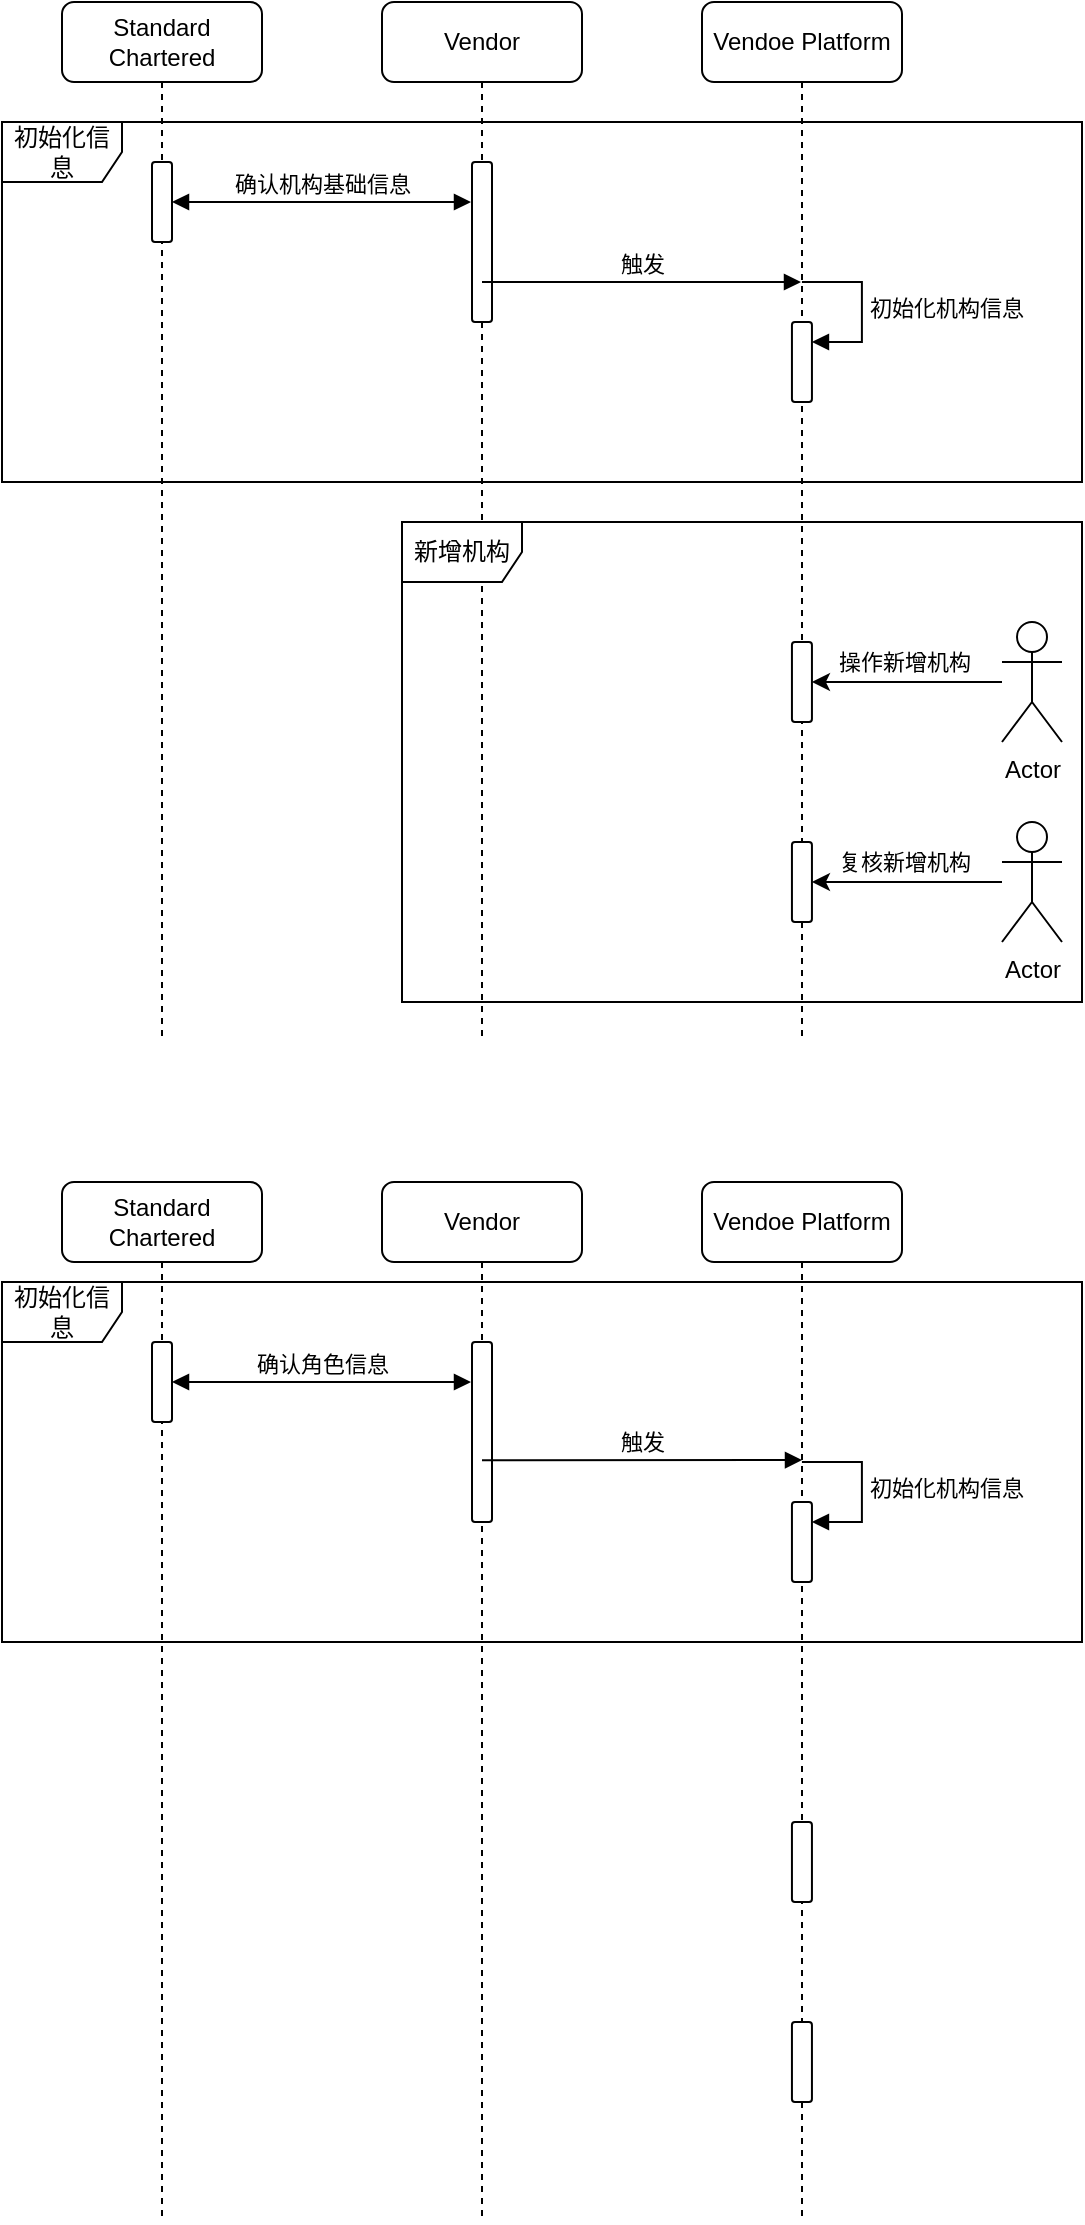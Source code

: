 <mxfile version="21.3.4" type="github">
  <diagram name="Page-1" id="2YBvvXClWsGukQMizWep">
    <mxGraphModel dx="989" dy="554" grid="0" gridSize="10" guides="1" tooltips="1" connect="1" arrows="1" fold="1" page="1" pageScale="1" pageWidth="850" pageHeight="1100" math="0" shadow="0">
      <root>
        <mxCell id="0" />
        <mxCell id="1" parent="0" />
        <mxCell id="HsPvvpVKl6wt8FLx81A3-1" value="Standard Chartered" style="shape=umlLifeline;perimeter=lifelinePerimeter;whiteSpace=wrap;html=1;container=1;dropTarget=0;collapsible=0;recursiveResize=0;outlineConnect=0;portConstraint=eastwest;newEdgeStyle={&quot;edgeStyle&quot;:&quot;elbowEdgeStyle&quot;,&quot;elbow&quot;:&quot;vertical&quot;,&quot;curved&quot;:0,&quot;rounded&quot;:0};rounded=1;" parent="1" vertex="1">
          <mxGeometry x="190" y="40" width="100" height="520" as="geometry" />
        </mxCell>
        <mxCell id="HsPvvpVKl6wt8FLx81A3-3" value="" style="html=1;points=[];perimeter=orthogonalPerimeter;outlineConnect=0;targetShapes=umlLifeline;portConstraint=eastwest;newEdgeStyle={&quot;edgeStyle&quot;:&quot;elbowEdgeStyle&quot;,&quot;elbow&quot;:&quot;vertical&quot;,&quot;curved&quot;:0,&quot;rounded&quot;:0};rounded=1;" parent="HsPvvpVKl6wt8FLx81A3-1" vertex="1">
          <mxGeometry x="45" y="80" width="10" height="40" as="geometry" />
        </mxCell>
        <mxCell id="HsPvvpVKl6wt8FLx81A3-2" value="Vendor" style="shape=umlLifeline;perimeter=lifelinePerimeter;whiteSpace=wrap;html=1;container=1;dropTarget=0;collapsible=0;recursiveResize=0;outlineConnect=0;portConstraint=eastwest;newEdgeStyle={&quot;edgeStyle&quot;:&quot;elbowEdgeStyle&quot;,&quot;elbow&quot;:&quot;vertical&quot;,&quot;curved&quot;:0,&quot;rounded&quot;:0};rounded=1;" parent="1" vertex="1">
          <mxGeometry x="350" y="40" width="100" height="520" as="geometry" />
        </mxCell>
        <mxCell id="HsPvvpVKl6wt8FLx81A3-4" value="" style="html=1;points=[];perimeter=orthogonalPerimeter;outlineConnect=0;targetShapes=umlLifeline;portConstraint=eastwest;newEdgeStyle={&quot;edgeStyle&quot;:&quot;elbowEdgeStyle&quot;,&quot;elbow&quot;:&quot;vertical&quot;,&quot;curved&quot;:0,&quot;rounded&quot;:0};rounded=1;" parent="HsPvvpVKl6wt8FLx81A3-2" vertex="1">
          <mxGeometry x="45" y="80" width="10" height="80" as="geometry" />
        </mxCell>
        <mxCell id="HsPvvpVKl6wt8FLx81A3-5" value="确认机构基础信息" style="html=1;verticalAlign=bottom;endArrow=block;edgeStyle=elbowEdgeStyle;elbow=vertical;curved=0;rounded=0;startArrow=block;startFill=1;" parent="1" edge="1">
          <mxGeometry width="80" relative="1" as="geometry">
            <mxPoint x="245" y="140" as="sourcePoint" />
            <mxPoint x="394.5" y="140" as="targetPoint" />
          </mxGeometry>
        </mxCell>
        <mxCell id="HsPvvpVKl6wt8FLx81A3-12" value="初始化信息" style="shape=umlFrame;whiteSpace=wrap;html=1;pointerEvents=0;rounded=1;" parent="1" vertex="1">
          <mxGeometry x="160" y="100" width="540" height="180" as="geometry" />
        </mxCell>
        <mxCell id="HsPvvpVKl6wt8FLx81A3-13" value="新增机构" style="shape=umlFrame;whiteSpace=wrap;html=1;pointerEvents=0;rounded=1;" parent="1" vertex="1">
          <mxGeometry x="360" y="300" width="340" height="240" as="geometry" />
        </mxCell>
        <mxCell id="HsPvvpVKl6wt8FLx81A3-19" value="Vendoe Platform" style="shape=umlLifeline;perimeter=lifelinePerimeter;whiteSpace=wrap;html=1;container=1;dropTarget=0;collapsible=0;recursiveResize=0;outlineConnect=0;portConstraint=eastwest;newEdgeStyle={&quot;edgeStyle&quot;:&quot;elbowEdgeStyle&quot;,&quot;elbow&quot;:&quot;vertical&quot;,&quot;curved&quot;:0,&quot;rounded&quot;:0};rounded=1;" parent="1" vertex="1">
          <mxGeometry x="510" y="40" width="100" height="520" as="geometry" />
        </mxCell>
        <mxCell id="HsPvvpVKl6wt8FLx81A3-9" value="" style="html=1;points=[];perimeter=orthogonalPerimeter;outlineConnect=0;targetShapes=umlLifeline;portConstraint=eastwest;newEdgeStyle={&quot;edgeStyle&quot;:&quot;elbowEdgeStyle&quot;,&quot;elbow&quot;:&quot;vertical&quot;,&quot;curved&quot;:0,&quot;rounded&quot;:0};rounded=1;" parent="HsPvvpVKl6wt8FLx81A3-19" vertex="1">
          <mxGeometry x="44.97" y="160" width="10" height="40" as="geometry" />
        </mxCell>
        <mxCell id="HsPvvpVKl6wt8FLx81A3-10" value="初始化机构信息" style="html=1;align=left;spacingLeft=2;endArrow=block;rounded=0;edgeStyle=orthogonalEdgeStyle;curved=0;rounded=0;" parent="HsPvvpVKl6wt8FLx81A3-19" target="HsPvvpVKl6wt8FLx81A3-9" edge="1">
          <mxGeometry relative="1" as="geometry">
            <mxPoint x="49.97" y="140" as="sourcePoint" />
            <Array as="points">
              <mxPoint x="79.97" y="170" />
            </Array>
          </mxGeometry>
        </mxCell>
        <mxCell id="HsPvvpVKl6wt8FLx81A3-14" value="" style="html=1;points=[];perimeter=orthogonalPerimeter;outlineConnect=0;targetShapes=umlLifeline;portConstraint=eastwest;newEdgeStyle={&quot;edgeStyle&quot;:&quot;elbowEdgeStyle&quot;,&quot;elbow&quot;:&quot;vertical&quot;,&quot;curved&quot;:0,&quot;rounded&quot;:0};rounded=1;" parent="HsPvvpVKl6wt8FLx81A3-19" vertex="1">
          <mxGeometry x="44.97" y="320" width="10" height="40" as="geometry" />
        </mxCell>
        <mxCell id="HsPvvpVKl6wt8FLx81A3-18" value="" style="html=1;points=[];perimeter=orthogonalPerimeter;outlineConnect=0;targetShapes=umlLifeline;portConstraint=eastwest;newEdgeStyle={&quot;edgeStyle&quot;:&quot;elbowEdgeStyle&quot;,&quot;elbow&quot;:&quot;vertical&quot;,&quot;curved&quot;:0,&quot;rounded&quot;:0};rounded=1;" parent="HsPvvpVKl6wt8FLx81A3-19" vertex="1">
          <mxGeometry x="44.97" y="420" width="10" height="40" as="geometry" />
        </mxCell>
        <mxCell id="HsPvvpVKl6wt8FLx81A3-23" value="触发" style="html=1;verticalAlign=bottom;endArrow=block;edgeStyle=elbowEdgeStyle;elbow=vertical;curved=0;rounded=0;" parent="1" target="HsPvvpVKl6wt8FLx81A3-19" edge="1">
          <mxGeometry width="80" relative="1" as="geometry">
            <mxPoint x="400" y="180" as="sourcePoint" />
            <mxPoint x="480" y="180" as="targetPoint" />
          </mxGeometry>
        </mxCell>
        <mxCell id="HsPvvpVKl6wt8FLx81A3-11" value="Actor" style="shape=umlActor;verticalLabelPosition=bottom;verticalAlign=top;html=1;rounded=1;" parent="1" vertex="1">
          <mxGeometry x="660" y="350" width="30" height="60" as="geometry" />
        </mxCell>
        <mxCell id="HsPvvpVKl6wt8FLx81A3-15" value="操作新增机构" style="edgeStyle=orthogonalEdgeStyle;rounded=1;orthogonalLoop=1;jettySize=auto;html=1;" parent="1" source="HsPvvpVKl6wt8FLx81A3-11" target="HsPvvpVKl6wt8FLx81A3-14" edge="1">
          <mxGeometry x="0.032" y="-10" relative="1" as="geometry">
            <mxPoint as="offset" />
          </mxGeometry>
        </mxCell>
        <mxCell id="HsPvvpVKl6wt8FLx81A3-17" value="Actor" style="shape=umlActor;verticalLabelPosition=bottom;verticalAlign=top;html=1;rounded=1;" parent="1" vertex="1">
          <mxGeometry x="660" y="450" width="30" height="60" as="geometry" />
        </mxCell>
        <mxCell id="HsPvvpVKl6wt8FLx81A3-16" value="复核新增机构" style="edgeStyle=orthogonalEdgeStyle;rounded=1;orthogonalLoop=1;jettySize=auto;html=1;" parent="1" source="HsPvvpVKl6wt8FLx81A3-17" target="HsPvvpVKl6wt8FLx81A3-18" edge="1">
          <mxGeometry x="0.032" y="-10" relative="1" as="geometry">
            <mxPoint as="offset" />
          </mxGeometry>
        </mxCell>
        <mxCell id="k0ZV6RqPwpYbCEPCWNfD-1" value="Standard Chartered" style="shape=umlLifeline;perimeter=lifelinePerimeter;whiteSpace=wrap;html=1;container=1;dropTarget=0;collapsible=0;recursiveResize=0;outlineConnect=0;portConstraint=eastwest;newEdgeStyle={&quot;edgeStyle&quot;:&quot;elbowEdgeStyle&quot;,&quot;elbow&quot;:&quot;vertical&quot;,&quot;curved&quot;:0,&quot;rounded&quot;:0};rounded=1;" vertex="1" parent="1">
          <mxGeometry x="190" y="630" width="100" height="520" as="geometry" />
        </mxCell>
        <mxCell id="k0ZV6RqPwpYbCEPCWNfD-2" value="" style="html=1;points=[];perimeter=orthogonalPerimeter;outlineConnect=0;targetShapes=umlLifeline;portConstraint=eastwest;newEdgeStyle={&quot;edgeStyle&quot;:&quot;elbowEdgeStyle&quot;,&quot;elbow&quot;:&quot;vertical&quot;,&quot;curved&quot;:0,&quot;rounded&quot;:0};rounded=1;" vertex="1" parent="k0ZV6RqPwpYbCEPCWNfD-1">
          <mxGeometry x="45" y="80" width="10" height="40" as="geometry" />
        </mxCell>
        <mxCell id="k0ZV6RqPwpYbCEPCWNfD-3" value="Vendor" style="shape=umlLifeline;perimeter=lifelinePerimeter;whiteSpace=wrap;html=1;container=1;dropTarget=0;collapsible=0;recursiveResize=0;outlineConnect=0;portConstraint=eastwest;newEdgeStyle={&quot;edgeStyle&quot;:&quot;elbowEdgeStyle&quot;,&quot;elbow&quot;:&quot;vertical&quot;,&quot;curved&quot;:0,&quot;rounded&quot;:0};rounded=1;" vertex="1" parent="1">
          <mxGeometry x="350" y="630" width="100" height="520" as="geometry" />
        </mxCell>
        <mxCell id="k0ZV6RqPwpYbCEPCWNfD-4" value="" style="html=1;points=[];perimeter=orthogonalPerimeter;outlineConnect=0;targetShapes=umlLifeline;portConstraint=eastwest;newEdgeStyle={&quot;edgeStyle&quot;:&quot;elbowEdgeStyle&quot;,&quot;elbow&quot;:&quot;vertical&quot;,&quot;curved&quot;:0,&quot;rounded&quot;:0};rounded=1;" vertex="1" parent="k0ZV6RqPwpYbCEPCWNfD-3">
          <mxGeometry x="45" y="80" width="10" height="90" as="geometry" />
        </mxCell>
        <mxCell id="k0ZV6RqPwpYbCEPCWNfD-5" value="Vendoe Platform" style="shape=umlLifeline;perimeter=lifelinePerimeter;whiteSpace=wrap;html=1;container=1;dropTarget=0;collapsible=0;recursiveResize=0;outlineConnect=0;portConstraint=eastwest;newEdgeStyle={&quot;edgeStyle&quot;:&quot;elbowEdgeStyle&quot;,&quot;elbow&quot;:&quot;vertical&quot;,&quot;curved&quot;:0,&quot;rounded&quot;:0};rounded=1;" vertex="1" parent="1">
          <mxGeometry x="510" y="630" width="100" height="520" as="geometry" />
        </mxCell>
        <mxCell id="k0ZV6RqPwpYbCEPCWNfD-6" value="" style="html=1;points=[];perimeter=orthogonalPerimeter;outlineConnect=0;targetShapes=umlLifeline;portConstraint=eastwest;newEdgeStyle={&quot;edgeStyle&quot;:&quot;elbowEdgeStyle&quot;,&quot;elbow&quot;:&quot;vertical&quot;,&quot;curved&quot;:0,&quot;rounded&quot;:0};rounded=1;" vertex="1" parent="k0ZV6RqPwpYbCEPCWNfD-5">
          <mxGeometry x="44.97" y="160" width="10" height="40" as="geometry" />
        </mxCell>
        <mxCell id="k0ZV6RqPwpYbCEPCWNfD-7" value="初始化机构信息" style="html=1;align=left;spacingLeft=2;endArrow=block;rounded=0;edgeStyle=orthogonalEdgeStyle;curved=0;rounded=0;" edge="1" parent="k0ZV6RqPwpYbCEPCWNfD-5" target="k0ZV6RqPwpYbCEPCWNfD-6">
          <mxGeometry relative="1" as="geometry">
            <mxPoint x="49.97" y="140" as="sourcePoint" />
            <Array as="points">
              <mxPoint x="79.97" y="170" />
            </Array>
          </mxGeometry>
        </mxCell>
        <mxCell id="k0ZV6RqPwpYbCEPCWNfD-8" value="" style="html=1;points=[];perimeter=orthogonalPerimeter;outlineConnect=0;targetShapes=umlLifeline;portConstraint=eastwest;newEdgeStyle={&quot;edgeStyle&quot;:&quot;elbowEdgeStyle&quot;,&quot;elbow&quot;:&quot;vertical&quot;,&quot;curved&quot;:0,&quot;rounded&quot;:0};rounded=1;" vertex="1" parent="k0ZV6RqPwpYbCEPCWNfD-5">
          <mxGeometry x="44.97" y="320" width="10" height="40" as="geometry" />
        </mxCell>
        <mxCell id="k0ZV6RqPwpYbCEPCWNfD-9" value="" style="html=1;points=[];perimeter=orthogonalPerimeter;outlineConnect=0;targetShapes=umlLifeline;portConstraint=eastwest;newEdgeStyle={&quot;edgeStyle&quot;:&quot;elbowEdgeStyle&quot;,&quot;elbow&quot;:&quot;vertical&quot;,&quot;curved&quot;:0,&quot;rounded&quot;:0};rounded=1;" vertex="1" parent="k0ZV6RqPwpYbCEPCWNfD-5">
          <mxGeometry x="44.97" y="420" width="10" height="40" as="geometry" />
        </mxCell>
        <mxCell id="k0ZV6RqPwpYbCEPCWNfD-10" value="初始化信息" style="shape=umlFrame;whiteSpace=wrap;html=1;pointerEvents=0;rounded=1;" vertex="1" parent="1">
          <mxGeometry x="160" y="680" width="540" height="180" as="geometry" />
        </mxCell>
        <mxCell id="k0ZV6RqPwpYbCEPCWNfD-11" value="确认角色信息" style="html=1;verticalAlign=bottom;endArrow=block;edgeStyle=elbowEdgeStyle;elbow=vertical;curved=0;rounded=0;startArrow=block;startFill=1;" edge="1" parent="1">
          <mxGeometry width="80" relative="1" as="geometry">
            <mxPoint x="245" y="730" as="sourcePoint" />
            <mxPoint x="394.5" y="730" as="targetPoint" />
          </mxGeometry>
        </mxCell>
        <mxCell id="k0ZV6RqPwpYbCEPCWNfD-12" value="触发" style="html=1;verticalAlign=bottom;endArrow=block;edgeStyle=elbowEdgeStyle;elbow=vertical;curved=0;rounded=0;" edge="1" parent="1">
          <mxGeometry width="80" relative="1" as="geometry">
            <mxPoint x="400" y="769.14" as="sourcePoint" />
            <mxPoint x="560" y="769.14" as="targetPoint" />
          </mxGeometry>
        </mxCell>
      </root>
    </mxGraphModel>
  </diagram>
</mxfile>
